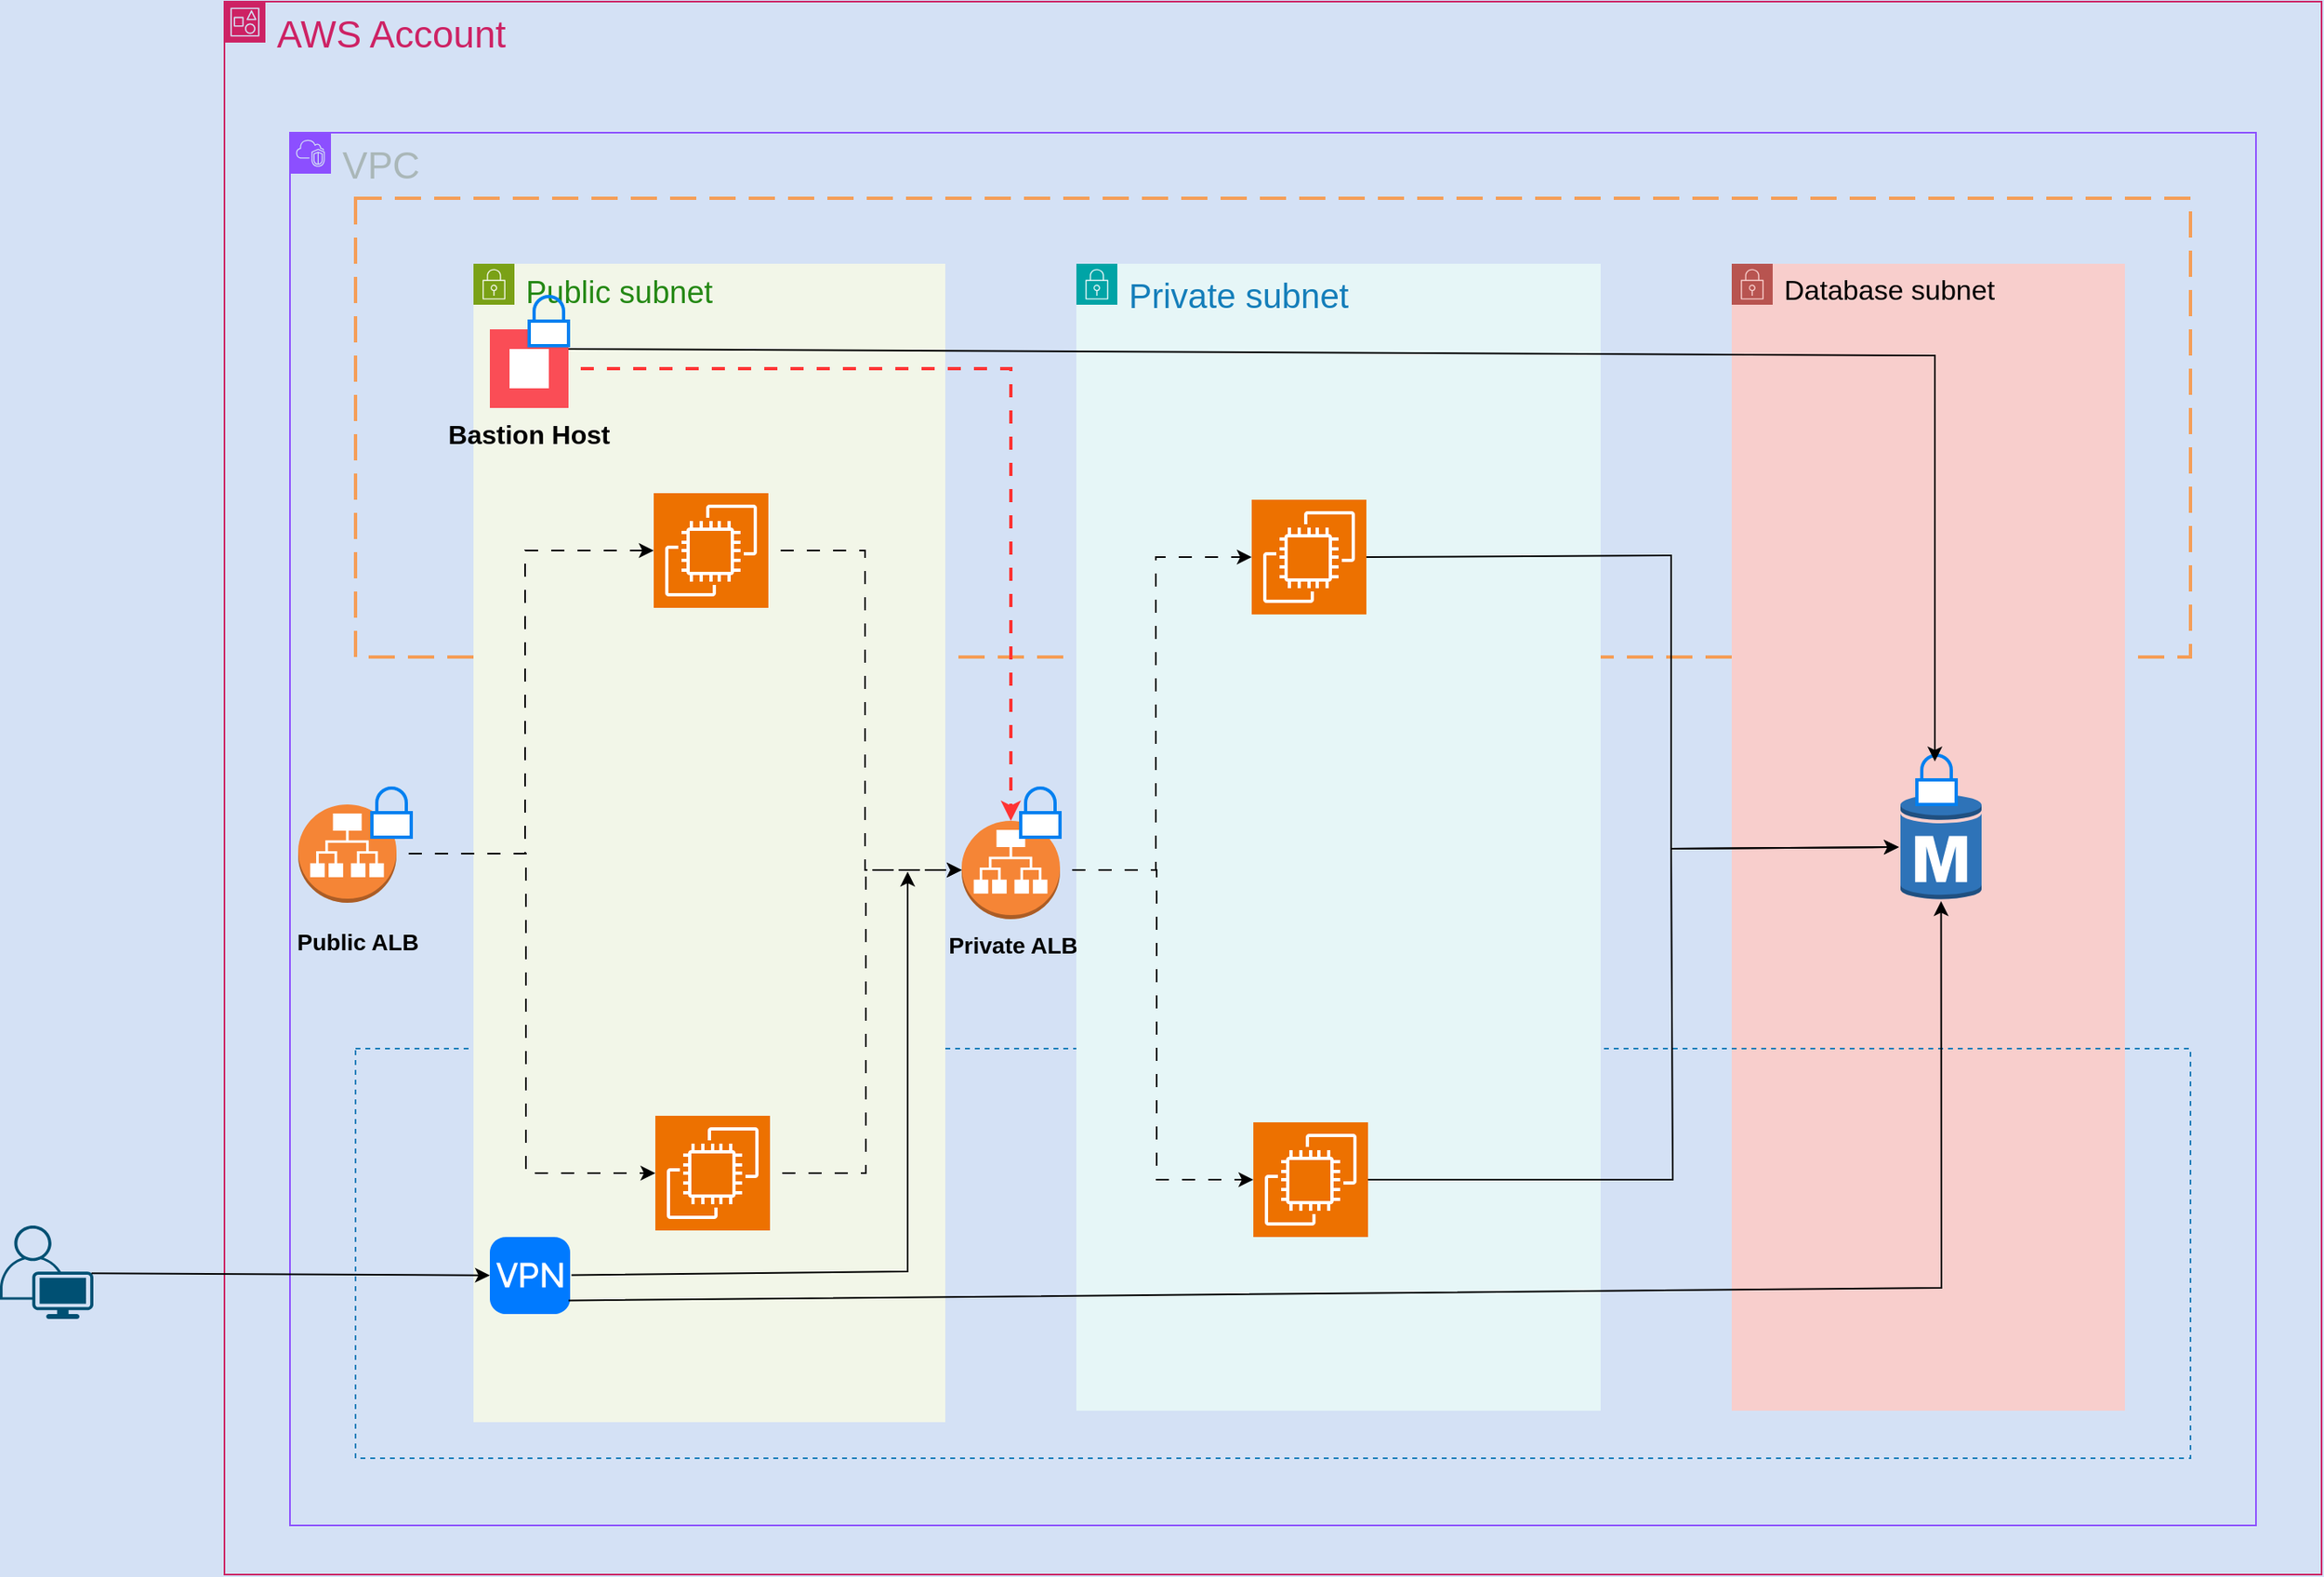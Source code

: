 <mxfile version="26.2.14">
  <diagram name="Page-1" id="uxwxSHl2aj6zehGCZ_b0">
    <mxGraphModel dx="1426" dy="701" grid="0" gridSize="10" guides="1" tooltips="1" connect="1" arrows="1" fold="1" page="1" pageScale="1" pageWidth="850" pageHeight="1100" background="#D4E1F5" math="0" shadow="0">
      <root>
        <mxCell id="0" />
        <mxCell id="1" parent="0" />
        <mxCell id="1sdwq4fwW8KKKrMFCNSX-1" value="&lt;font style=&quot;font-size: 23px;&quot;&gt;AWS Account&lt;/font&gt;" style="points=[[0,0],[0.25,0],[0.5,0],[0.75,0],[1,0],[1,0.25],[1,0.5],[1,0.75],[1,1],[0.75,1],[0.5,1],[0.25,1],[0,1],[0,0.75],[0,0.5],[0,0.25]];outlineConnect=0;gradientColor=none;html=1;whiteSpace=wrap;fontSize=12;fontStyle=0;container=1;pointerEvents=0;collapsible=0;recursiveResize=0;shape=mxgraph.aws4.group;grIcon=mxgraph.aws4.group_account;strokeColor=#CD2264;fillColor=none;verticalAlign=top;align=left;spacingLeft=30;fontColor=#CD2264;dashed=0;" parent="1" vertex="1">
          <mxGeometry x="160" y="240" width="1280" height="960" as="geometry" />
        </mxCell>
        <mxCell id="1sdwq4fwW8KKKrMFCNSX-2" value="&lt;font style=&quot;font-size: 23px;&quot;&gt;VPC&lt;/font&gt;" style="points=[[0,0],[0.25,0],[0.5,0],[0.75,0],[1,0],[1,0.25],[1,0.5],[1,0.75],[1,1],[0.75,1],[0.5,1],[0.25,1],[0,1],[0,0.75],[0,0.5],[0,0.25]];outlineConnect=0;gradientColor=none;html=1;whiteSpace=wrap;fontSize=12;fontStyle=0;container=1;pointerEvents=0;collapsible=0;recursiveResize=0;shape=mxgraph.aws4.group;grIcon=mxgraph.aws4.group_vpc2;strokeColor=#8C4FFF;fillColor=none;verticalAlign=top;align=left;spacingLeft=30;fontColor=#AAB7B8;dashed=0;" parent="1" vertex="1">
          <mxGeometry x="200" y="320" width="1200" height="850" as="geometry" />
        </mxCell>
        <mxCell id="1sdwq4fwW8KKKrMFCNSX-4" value="" style="rounded=0;arcSize=10;dashed=1;strokeColor=#F59D56;fillColor=none;gradientColor=none;dashPattern=8 4;strokeWidth=2;" parent="1sdwq4fwW8KKKrMFCNSX-2" vertex="1">
          <mxGeometry x="40" y="40" width="1120" height="280" as="geometry" />
        </mxCell>
        <mxCell id="1sdwq4fwW8KKKrMFCNSX-8" value="&lt;font style=&quot;font-size: 17px;&quot;&gt;Database subnet&lt;/font&gt;" style="points=[[0,0],[0.25,0],[0.5,0],[0.75,0],[1,0],[1,0.25],[1,0.5],[1,0.75],[1,1],[0.75,1],[0.5,1],[0.25,1],[0,1],[0,0.75],[0,0.5],[0,0.25]];outlineConnect=0;html=1;whiteSpace=wrap;fontSize=12;fontStyle=0;container=1;pointerEvents=0;collapsible=0;recursiveResize=0;shape=mxgraph.aws4.group;grIcon=mxgraph.aws4.group_security_group;grStroke=0;strokeColor=#b85450;fillColor=#f8cecc;verticalAlign=top;align=left;spacingLeft=30;dashed=0;" parent="1sdwq4fwW8KKKrMFCNSX-2" vertex="1">
          <mxGeometry x="880" y="80" width="240" height="700" as="geometry" />
        </mxCell>
        <mxCell id="s8KqlKjRNkEm26JqPisJ-1" value="" style="outlineConnect=0;dashed=0;verticalLabelPosition=bottom;verticalAlign=top;align=center;html=1;shape=mxgraph.aws3.rds_db_instance;fillColor=#2E73B8;gradientColor=none;" vertex="1" parent="1sdwq4fwW8KKKrMFCNSX-8">
          <mxGeometry x="103" y="323" width="49.5" height="66" as="geometry" />
        </mxCell>
        <mxCell id="s8KqlKjRNkEm26JqPisJ-2" value="" style="html=1;verticalLabelPosition=bottom;align=center;labelBackgroundColor=#ffffff;verticalAlign=top;strokeWidth=2;strokeColor=#0080F0;shadow=0;dashed=0;shape=mxgraph.ios7.icons.locked;" vertex="1" parent="1sdwq4fwW8KKKrMFCNSX-8">
          <mxGeometry x="113" y="300" width="24" height="30" as="geometry" />
        </mxCell>
        <mxCell id="1sdwq4fwW8KKKrMFCNSX-17" value="" style="outlineConnect=0;dashed=0;verticalLabelPosition=bottom;verticalAlign=top;align=center;html=1;shape=mxgraph.aws3.application_load_balancer;fillColor=#F58536;gradientColor=none;" parent="1sdwq4fwW8KKKrMFCNSX-2" vertex="1">
          <mxGeometry x="410" y="420" width="60" height="60" as="geometry" />
        </mxCell>
        <mxCell id="1sdwq4fwW8KKKrMFCNSX-18" value="" style="outlineConnect=0;dashed=0;verticalLabelPosition=bottom;verticalAlign=top;align=center;html=1;shape=mxgraph.aws3.application_load_balancer;fillColor=#F58536;gradientColor=none;" parent="1sdwq4fwW8KKKrMFCNSX-2" vertex="1">
          <mxGeometry x="5" y="410" width="60" height="60" as="geometry" />
        </mxCell>
        <mxCell id="1sdwq4fwW8KKKrMFCNSX-39" value="" style="html=1;verticalLabelPosition=bottom;align=center;labelBackgroundColor=#ffffff;verticalAlign=top;strokeWidth=2;strokeColor=#0080F0;shadow=0;dashed=0;shape=mxgraph.ios7.icons.locked;" parent="1sdwq4fwW8KKKrMFCNSX-2" vertex="1">
          <mxGeometry x="50" y="400" width="24" height="30" as="geometry" />
        </mxCell>
        <mxCell id="1sdwq4fwW8KKKrMFCNSX-40" value="" style="html=1;verticalLabelPosition=bottom;align=center;labelBackgroundColor=#ffffff;verticalAlign=top;strokeWidth=2;strokeColor=#0080F0;shadow=0;dashed=0;shape=mxgraph.ios7.icons.locked;" parent="1sdwq4fwW8KKKrMFCNSX-2" vertex="1">
          <mxGeometry x="446" y="400" width="24" height="30" as="geometry" />
        </mxCell>
        <mxCell id="zhujgYUHNKTJC290URfd-3" value="&lt;b&gt;&lt;font style=&quot;font-size: 14px;&quot;&gt;Private ALB&lt;/font&gt;&lt;/b&gt;" style="text;html=1;align=center;verticalAlign=middle;resizable=0;points=[];autosize=1;strokeColor=none;fillColor=none;" parent="1sdwq4fwW8KKKrMFCNSX-2" vertex="1">
          <mxGeometry x="392" y="481" width="97" height="29" as="geometry" />
        </mxCell>
        <mxCell id="1sdwq4fwW8KKKrMFCNSX-5" value="Availability Zone" style="fillColor=none;strokeColor=#147EBA;dashed=1;verticalAlign=top;fontStyle=0;fontColor=#147EBA;whiteSpace=wrap;html=1;" parent="1sdwq4fwW8KKKrMFCNSX-2" vertex="1">
          <mxGeometry x="40" y="559" width="1120" height="250" as="geometry" />
        </mxCell>
        <mxCell id="_bSh-SjMSjhKHVxIkYEC-1" value="" style="html=1;strokeWidth=1;shadow=0;dashed=0;shape=mxgraph.ios7.misc.vpn;fillColor=#007AFF;strokeColor=none;buttonText=;strokeColor2=#222222;fontColor=#222222;fontSize=8;verticalLabelPosition=bottom;verticalAlign=top;align=center;sketch=0;movable=1;resizable=1;rotatable=1;deletable=1;editable=1;locked=0;connectable=1;" parent="1sdwq4fwW8KKKrMFCNSX-2" vertex="1">
          <mxGeometry x="145" y="670" width="52" height="49" as="geometry" />
        </mxCell>
        <mxCell id="1sdwq4fwW8KKKrMFCNSX-6" value="&lt;font style=&quot;font-size: 19px;&quot;&gt;Public subnet&lt;/font&gt;" style="points=[[0,0],[0.25,0],[0.5,0],[0.75,0],[1,0],[1,0.25],[1,0.5],[1,0.75],[1,1],[0.75,1],[0.5,1],[0.25,1],[0,1],[0,0.75],[0,0.5],[0,0.25]];outlineConnect=0;gradientColor=none;html=1;whiteSpace=wrap;fontSize=12;fontStyle=0;container=0;pointerEvents=0;collapsible=0;recursiveResize=0;shape=mxgraph.aws4.group;grIcon=mxgraph.aws4.group_security_group;grStroke=0;strokeColor=#7AA116;fillColor=#F2F6E8;verticalAlign=top;align=left;spacingLeft=30;fontColor=#248814;dashed=0;" parent="1" vertex="1">
          <mxGeometry x="312" y="400" width="288" height="707" as="geometry" />
        </mxCell>
        <mxCell id="1sdwq4fwW8KKKrMFCNSX-7" value="&lt;font style=&quot;font-size: 21px;&quot;&gt;Private subnet&lt;/font&gt;" style="points=[[0,0],[0.25,0],[0.5,0],[0.75,0],[1,0],[1,0.25],[1,0.5],[1,0.75],[1,1],[0.75,1],[0.5,1],[0.25,1],[0,1],[0,0.75],[0,0.5],[0,0.25]];outlineConnect=0;gradientColor=none;html=1;whiteSpace=wrap;fontSize=12;fontStyle=0;container=1;pointerEvents=0;collapsible=0;recursiveResize=0;shape=mxgraph.aws4.group;grIcon=mxgraph.aws4.group_security_group;grStroke=0;strokeColor=#00A4A6;fillColor=#E6F6F7;verticalAlign=top;align=left;spacingLeft=30;fontColor=#147EBA;dashed=0;" parent="1" vertex="1">
          <mxGeometry x="680" y="400" width="320" height="700" as="geometry" />
        </mxCell>
        <mxCell id="s8KqlKjRNkEm26JqPisJ-5" value="" style="endArrow=classic;html=1;rounded=0;exitX=1;exitY=0.5;exitDx=0;exitDy=0;exitPerimeter=0;" edge="1" parent="1sdwq4fwW8KKKrMFCNSX-7" source="1sdwq4fwW8KKKrMFCNSX-32">
          <mxGeometry width="50" height="50" relative="1" as="geometry">
            <mxPoint x="187" y="240" as="sourcePoint" />
            <mxPoint x="502" y="356" as="targetPoint" />
            <Array as="points">
              <mxPoint x="364" y="559" />
              <mxPoint x="363" y="357" />
            </Array>
          </mxGeometry>
        </mxCell>
        <mxCell id="1sdwq4fwW8KKKrMFCNSX-44" style="edgeStyle=orthogonalEdgeStyle;rounded=0;orthogonalLoop=1;jettySize=auto;html=1;flowAnimation=1;fontStyle=1;strokeWidth=2;strokeColor=light-dark(#FF3333,#EDEDED);" parent="1" source="1sdwq4fwW8KKKrMFCNSX-9" target="1sdwq4fwW8KKKrMFCNSX-17" edge="1">
          <mxGeometry relative="1" as="geometry" />
        </mxCell>
        <mxCell id="1sdwq4fwW8KKKrMFCNSX-9" value="Bastion Host" style="shape=rect;fillColor=#FA4D56;aspect=fixed;resizable=0;labelPosition=center;verticalLabelPosition=bottom;align=center;verticalAlign=top;strokeColor=none;fontSize=16;arcSize=25;fontStyle=1" parent="1" vertex="1">
          <mxGeometry x="322" y="440" width="48" height="48" as="geometry" />
        </mxCell>
        <mxCell id="1sdwq4fwW8KKKrMFCNSX-10" value="" style="fillColor=#ffffff;strokeColor=none;dashed=0;outlineConnect=0;html=1;labelPosition=center;verticalLabelPosition=bottom;verticalAlign=top;part=1;movable=0;resizable=0;rotatable=0;shape=mxgraph.ibm_cloud.bastion-host" parent="1sdwq4fwW8KKKrMFCNSX-9" vertex="1">
          <mxGeometry width="24" height="24" relative="1" as="geometry">
            <mxPoint x="12" y="12" as="offset" />
          </mxGeometry>
        </mxCell>
        <mxCell id="1sdwq4fwW8KKKrMFCNSX-15" value="" style="html=1;verticalLabelPosition=bottom;align=center;labelBackgroundColor=#ffffff;verticalAlign=top;strokeWidth=2;strokeColor=#0080F0;shadow=0;dashed=0;shape=mxgraph.ios7.icons.locked;" parent="1sdwq4fwW8KKKrMFCNSX-9" vertex="1">
          <mxGeometry x="24" y="-20" width="24" height="30" as="geometry" />
        </mxCell>
        <mxCell id="1sdwq4fwW8KKKrMFCNSX-26" style="edgeStyle=orthogonalEdgeStyle;rounded=0;orthogonalLoop=1;jettySize=auto;html=1;entryX=0;entryY=0.5;entryDx=0;entryDy=0;entryPerimeter=0;flowAnimation=1;" parent="1" source="1sdwq4fwW8KKKrMFCNSX-18" target="1sdwq4fwW8KKKrMFCNSX-22" edge="1">
          <mxGeometry relative="1" as="geometry" />
        </mxCell>
        <mxCell id="1sdwq4fwW8KKKrMFCNSX-27" style="edgeStyle=orthogonalEdgeStyle;rounded=0;orthogonalLoop=1;jettySize=auto;html=1;entryX=0;entryY=0.5;entryDx=0;entryDy=0;entryPerimeter=0;flowAnimation=1;" parent="1" source="1sdwq4fwW8KKKrMFCNSX-18" target="1sdwq4fwW8KKKrMFCNSX-23" edge="1">
          <mxGeometry relative="1" as="geometry" />
        </mxCell>
        <mxCell id="1sdwq4fwW8KKKrMFCNSX-28" style="edgeStyle=orthogonalEdgeStyle;rounded=0;orthogonalLoop=1;jettySize=auto;html=1;entryX=0;entryY=0.5;entryDx=0;entryDy=0;entryPerimeter=0;flowAnimation=1;" parent="1" source="1sdwq4fwW8KKKrMFCNSX-23" target="1sdwq4fwW8KKKrMFCNSX-17" edge="1">
          <mxGeometry relative="1" as="geometry" />
        </mxCell>
        <mxCell id="1sdwq4fwW8KKKrMFCNSX-30" style="edgeStyle=orthogonalEdgeStyle;rounded=0;orthogonalLoop=1;jettySize=auto;html=1;entryX=0;entryY=0.5;entryDx=0;entryDy=0;entryPerimeter=0;flowAnimation=1;" parent="1" source="1sdwq4fwW8KKKrMFCNSX-22" target="1sdwq4fwW8KKKrMFCNSX-17" edge="1">
          <mxGeometry relative="1" as="geometry" />
        </mxCell>
        <mxCell id="1sdwq4fwW8KKKrMFCNSX-32" value="" style="sketch=0;points=[[0,0,0],[0.25,0,0],[0.5,0,0],[0.75,0,0],[1,0,0],[0,1,0],[0.25,1,0],[0.5,1,0],[0.75,1,0],[1,1,0],[0,0.25,0],[0,0.5,0],[0,0.75,0],[1,0.25,0],[1,0.5,0],[1,0.75,0]];outlineConnect=0;fontColor=#232F3E;fillColor=#ED7100;strokeColor=#ffffff;dashed=0;verticalLabelPosition=bottom;verticalAlign=top;align=center;html=1;fontSize=12;fontStyle=0;aspect=fixed;shape=mxgraph.aws4.resourceIcon;resIcon=mxgraph.aws4.ec2;" parent="1" vertex="1">
          <mxGeometry x="788" y="924" width="70" height="70" as="geometry" />
        </mxCell>
        <mxCell id="1sdwq4fwW8KKKrMFCNSX-33" value="" style="sketch=0;points=[[0,0,0],[0.25,0,0],[0.5,0,0],[0.75,0,0],[1,0,0],[0,1,0],[0.25,1,0],[0.5,1,0],[0.75,1,0],[1,1,0],[0,0.25,0],[0,0.5,0],[0,0.75,0],[1,0.25,0],[1,0.5,0],[1,0.75,0]];outlineConnect=0;fontColor=#232F3E;fillColor=#ED7100;strokeColor=#ffffff;dashed=0;verticalLabelPosition=bottom;verticalAlign=top;align=center;html=1;fontSize=12;fontStyle=0;aspect=fixed;shape=mxgraph.aws4.resourceIcon;resIcon=mxgraph.aws4.ec2;" parent="1" vertex="1">
          <mxGeometry x="787" y="544" width="70" height="70" as="geometry" />
        </mxCell>
        <mxCell id="1sdwq4fwW8KKKrMFCNSX-34" style="edgeStyle=orthogonalEdgeStyle;rounded=0;orthogonalLoop=1;jettySize=auto;html=1;entryX=0;entryY=0.5;entryDx=0;entryDy=0;entryPerimeter=0;flowAnimation=1;" parent="1" source="1sdwq4fwW8KKKrMFCNSX-17" target="1sdwq4fwW8KKKrMFCNSX-33" edge="1">
          <mxGeometry relative="1" as="geometry" />
        </mxCell>
        <mxCell id="1sdwq4fwW8KKKrMFCNSX-35" style="edgeStyle=orthogonalEdgeStyle;rounded=0;orthogonalLoop=1;jettySize=auto;html=1;entryX=0;entryY=0.5;entryDx=0;entryDy=0;entryPerimeter=0;flowAnimation=1;" parent="1" source="1sdwq4fwW8KKKrMFCNSX-17" target="1sdwq4fwW8KKKrMFCNSX-32" edge="1">
          <mxGeometry relative="1" as="geometry" />
        </mxCell>
        <mxCell id="zhujgYUHNKTJC290URfd-2" value="&lt;font style=&quot;font-size: 14px;&quot;&gt;Public ALB&lt;/font&gt;" style="text;html=1;align=center;verticalAlign=middle;resizable=0;points=[];autosize=1;strokeColor=none;fillColor=none;fontStyle=1;strokeWidth=2;" parent="1" vertex="1">
          <mxGeometry x="198" y="799" width="86" height="29" as="geometry" />
        </mxCell>
        <mxCell id="1sdwq4fwW8KKKrMFCNSX-23" value="" style="sketch=0;points=[[0,0,0],[0.25,0,0],[0.5,0,0],[0.75,0,0],[1,0,0],[0,1,0],[0.25,1,0],[0.5,1,0],[0.75,1,0],[1,1,0],[0,0.25,0],[0,0.5,0],[0,0.75,0],[1,0.25,0],[1,0.5,0],[1,0.75,0]];outlineConnect=0;fontColor=#232F3E;fillColor=#ED7100;strokeColor=#ffffff;dashed=0;verticalLabelPosition=bottom;verticalAlign=top;align=center;html=1;fontSize=12;fontStyle=0;aspect=fixed;shape=mxgraph.aws4.resourceIcon;resIcon=mxgraph.aws4.ec2;" parent="1" vertex="1">
          <mxGeometry x="423" y="920" width="70" height="70" as="geometry" />
        </mxCell>
        <mxCell id="1sdwq4fwW8KKKrMFCNSX-22" value="" style="sketch=0;points=[[0,0,0],[0.25,0,0],[0.5,0,0],[0.75,0,0],[1,0,0],[0,1,0],[0.25,1,0],[0.5,1,0],[0.75,1,0],[1,1,0],[0,0.25,0],[0,0.5,0],[0,0.75,0],[1,0.25,0],[1,0.5,0],[1,0.75,0]];outlineConnect=0;fontColor=#232F3E;fillColor=#ED7100;strokeColor=#ffffff;dashed=0;verticalLabelPosition=bottom;verticalAlign=top;align=center;html=1;fontSize=12;fontStyle=0;aspect=fixed;shape=mxgraph.aws4.resourceIcon;resIcon=mxgraph.aws4.ec2;" parent="1" vertex="1">
          <mxGeometry x="422" y="540" width="70" height="70" as="geometry" />
        </mxCell>
        <mxCell id="_bSh-SjMSjhKHVxIkYEC-5" value="" style="html=1;strokeWidth=1;shadow=0;dashed=0;shape=mxgraph.ios7.misc.vpn;fillColor=#007AFF;strokeColor=none;buttonText=;strokeColor2=#222222;fontColor=#222222;fontSize=8;verticalLabelPosition=bottom;verticalAlign=top;align=center;sketch=0;" parent="1" vertex="1">
          <mxGeometry x="322" y="994" width="49" height="47" as="geometry" />
        </mxCell>
        <mxCell id="_bSh-SjMSjhKHVxIkYEC-6" value="" style="points=[[0.35,0,0],[0.98,0.51,0],[1,0.71,0],[0.67,1,0],[0,0.795,0],[0,0.65,0]];verticalLabelPosition=bottom;sketch=0;html=1;verticalAlign=top;aspect=fixed;align=center;pointerEvents=1;shape=mxgraph.cisco19.user;fillColor=#005073;strokeColor=none;" parent="1" vertex="1">
          <mxGeometry x="23" y="987" width="57" height="57" as="geometry" />
        </mxCell>
        <mxCell id="_bSh-SjMSjhKHVxIkYEC-7" value="" style="endArrow=classic;html=1;rounded=0;exitX=0.98;exitY=0.51;exitDx=0;exitDy=0;exitPerimeter=0;" parent="1" source="_bSh-SjMSjhKHVxIkYEC-6" target="_bSh-SjMSjhKHVxIkYEC-5" edge="1">
          <mxGeometry width="50" height="50" relative="1" as="geometry">
            <mxPoint x="761" y="1133" as="sourcePoint" />
            <mxPoint x="811" y="1083" as="targetPoint" />
          </mxGeometry>
        </mxCell>
        <mxCell id="GZmrcCRkWKl2d54OnACU-1" value="" style="endArrow=classic;html=1;rounded=0;exitX=1.016;exitY=0.494;exitDx=0;exitDy=0;exitPerimeter=0;" parent="1" source="_bSh-SjMSjhKHVxIkYEC-5" edge="1">
          <mxGeometry width="50" height="50" relative="1" as="geometry">
            <mxPoint x="516" y="980" as="sourcePoint" />
            <mxPoint x="577" y="771" as="targetPoint" />
            <Array as="points">
              <mxPoint x="577" y="1015" />
            </Array>
          </mxGeometry>
        </mxCell>
        <mxCell id="s8KqlKjRNkEm26JqPisJ-4" value="" style="endArrow=classic;html=1;rounded=0;exitX=1;exitY=0.5;exitDx=0;exitDy=0;exitPerimeter=0;" edge="1" parent="1" source="1sdwq4fwW8KKKrMFCNSX-33">
          <mxGeometry width="50" height="50" relative="1" as="geometry">
            <mxPoint x="700" y="638" as="sourcePoint" />
            <mxPoint x="1182" y="756" as="targetPoint" />
            <Array as="points">
              <mxPoint x="1043" y="578" />
              <mxPoint x="1043" y="757" />
            </Array>
          </mxGeometry>
        </mxCell>
        <mxCell id="s8KqlKjRNkEm26JqPisJ-6" value="" style="endArrow=classic;html=1;rounded=0;exitX=0.98;exitY=0.824;exitDx=0;exitDy=0;exitPerimeter=0;" edge="1" parent="1" source="_bSh-SjMSjhKHVxIkYEC-5" target="s8KqlKjRNkEm26JqPisJ-1">
          <mxGeometry width="50" height="50" relative="1" as="geometry">
            <mxPoint x="808" y="798" as="sourcePoint" />
            <mxPoint x="858" y="748" as="targetPoint" />
            <Array as="points">
              <mxPoint x="1208" y="1025" />
            </Array>
          </mxGeometry>
        </mxCell>
        <mxCell id="s8KqlKjRNkEm26JqPisJ-7" value="" style="endArrow=classic;html=1;rounded=0;entryX=0.458;entryY=0.125;entryDx=0;entryDy=0;entryPerimeter=0;exitX=1;exitY=0.25;exitDx=0;exitDy=0;" edge="1" parent="1" source="1sdwq4fwW8KKKrMFCNSX-9" target="s8KqlKjRNkEm26JqPisJ-2">
          <mxGeometry width="50" height="50" relative="1" as="geometry">
            <mxPoint x="808" y="548" as="sourcePoint" />
            <mxPoint x="858" y="498" as="targetPoint" />
            <Array as="points">
              <mxPoint x="1204" y="456" />
            </Array>
          </mxGeometry>
        </mxCell>
      </root>
    </mxGraphModel>
  </diagram>
</mxfile>
